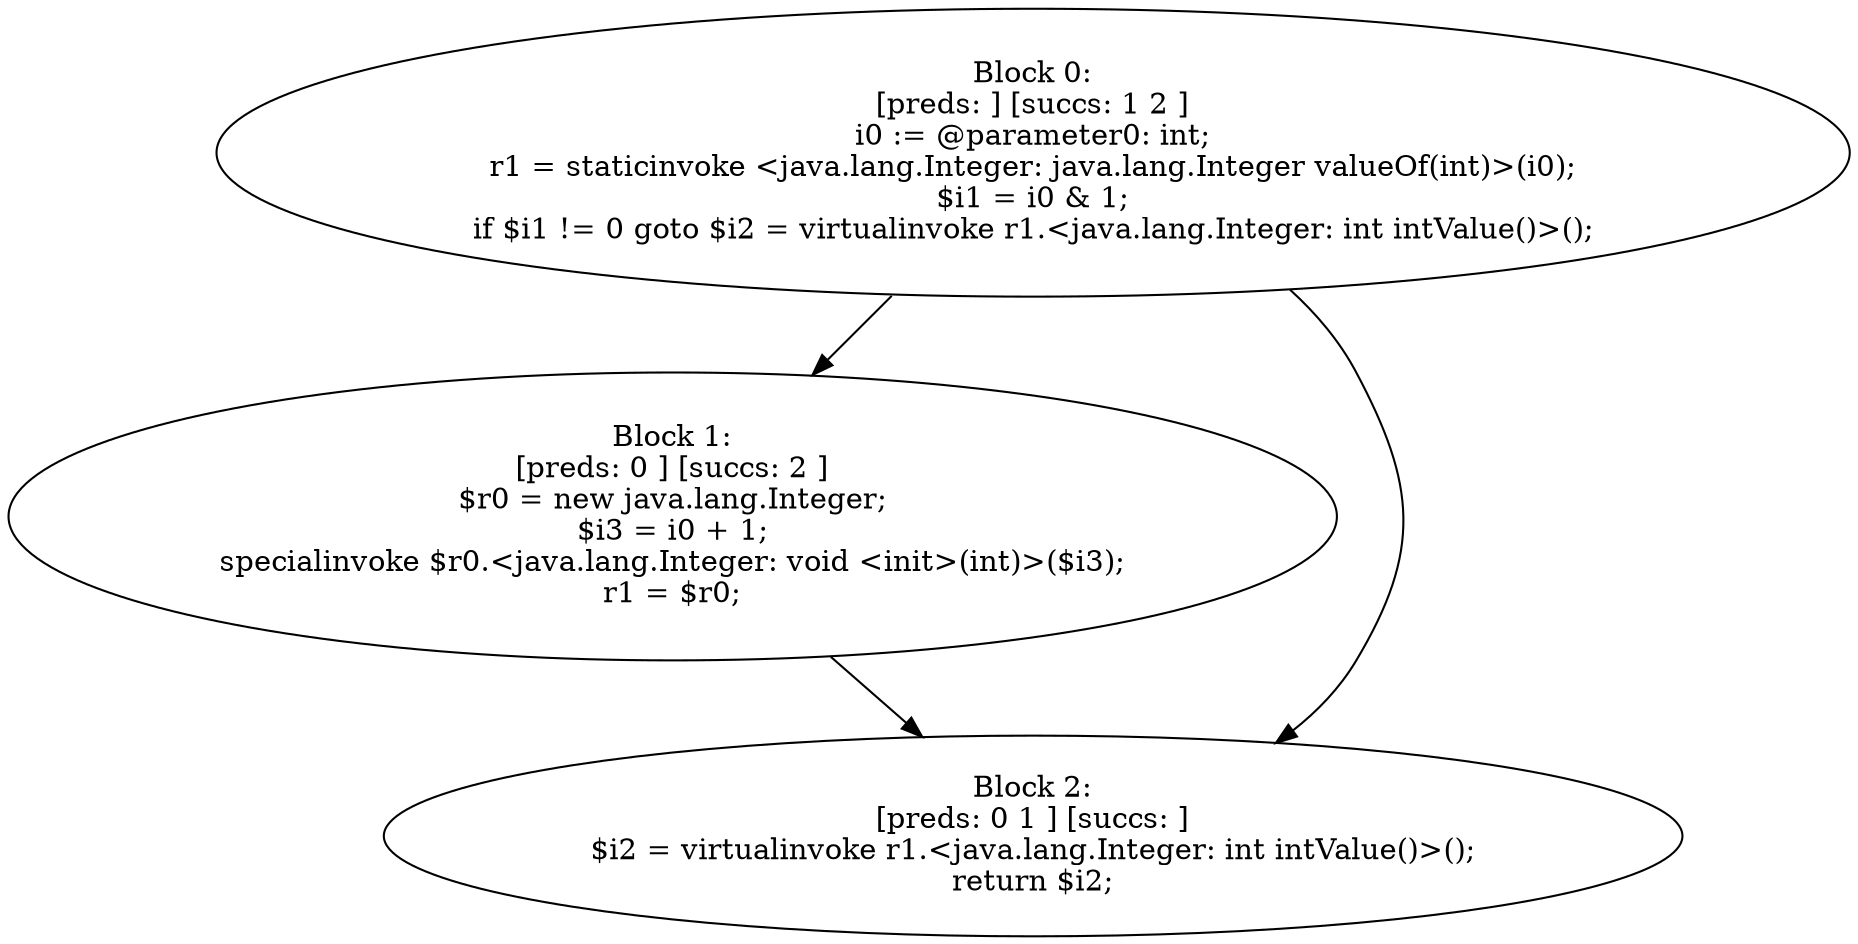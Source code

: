 digraph "unitGraph" {
    "Block 0:
[preds: ] [succs: 1 2 ]
i0 := @parameter0: int;
r1 = staticinvoke <java.lang.Integer: java.lang.Integer valueOf(int)>(i0);
$i1 = i0 & 1;
if $i1 != 0 goto $i2 = virtualinvoke r1.<java.lang.Integer: int intValue()>();
"
    "Block 1:
[preds: 0 ] [succs: 2 ]
$r0 = new java.lang.Integer;
$i3 = i0 + 1;
specialinvoke $r0.<java.lang.Integer: void <init>(int)>($i3);
r1 = $r0;
"
    "Block 2:
[preds: 0 1 ] [succs: ]
$i2 = virtualinvoke r1.<java.lang.Integer: int intValue()>();
return $i2;
"
    "Block 0:
[preds: ] [succs: 1 2 ]
i0 := @parameter0: int;
r1 = staticinvoke <java.lang.Integer: java.lang.Integer valueOf(int)>(i0);
$i1 = i0 & 1;
if $i1 != 0 goto $i2 = virtualinvoke r1.<java.lang.Integer: int intValue()>();
"->"Block 1:
[preds: 0 ] [succs: 2 ]
$r0 = new java.lang.Integer;
$i3 = i0 + 1;
specialinvoke $r0.<java.lang.Integer: void <init>(int)>($i3);
r1 = $r0;
";
    "Block 0:
[preds: ] [succs: 1 2 ]
i0 := @parameter0: int;
r1 = staticinvoke <java.lang.Integer: java.lang.Integer valueOf(int)>(i0);
$i1 = i0 & 1;
if $i1 != 0 goto $i2 = virtualinvoke r1.<java.lang.Integer: int intValue()>();
"->"Block 2:
[preds: 0 1 ] [succs: ]
$i2 = virtualinvoke r1.<java.lang.Integer: int intValue()>();
return $i2;
";
    "Block 1:
[preds: 0 ] [succs: 2 ]
$r0 = new java.lang.Integer;
$i3 = i0 + 1;
specialinvoke $r0.<java.lang.Integer: void <init>(int)>($i3);
r1 = $r0;
"->"Block 2:
[preds: 0 1 ] [succs: ]
$i2 = virtualinvoke r1.<java.lang.Integer: int intValue()>();
return $i2;
";
}
